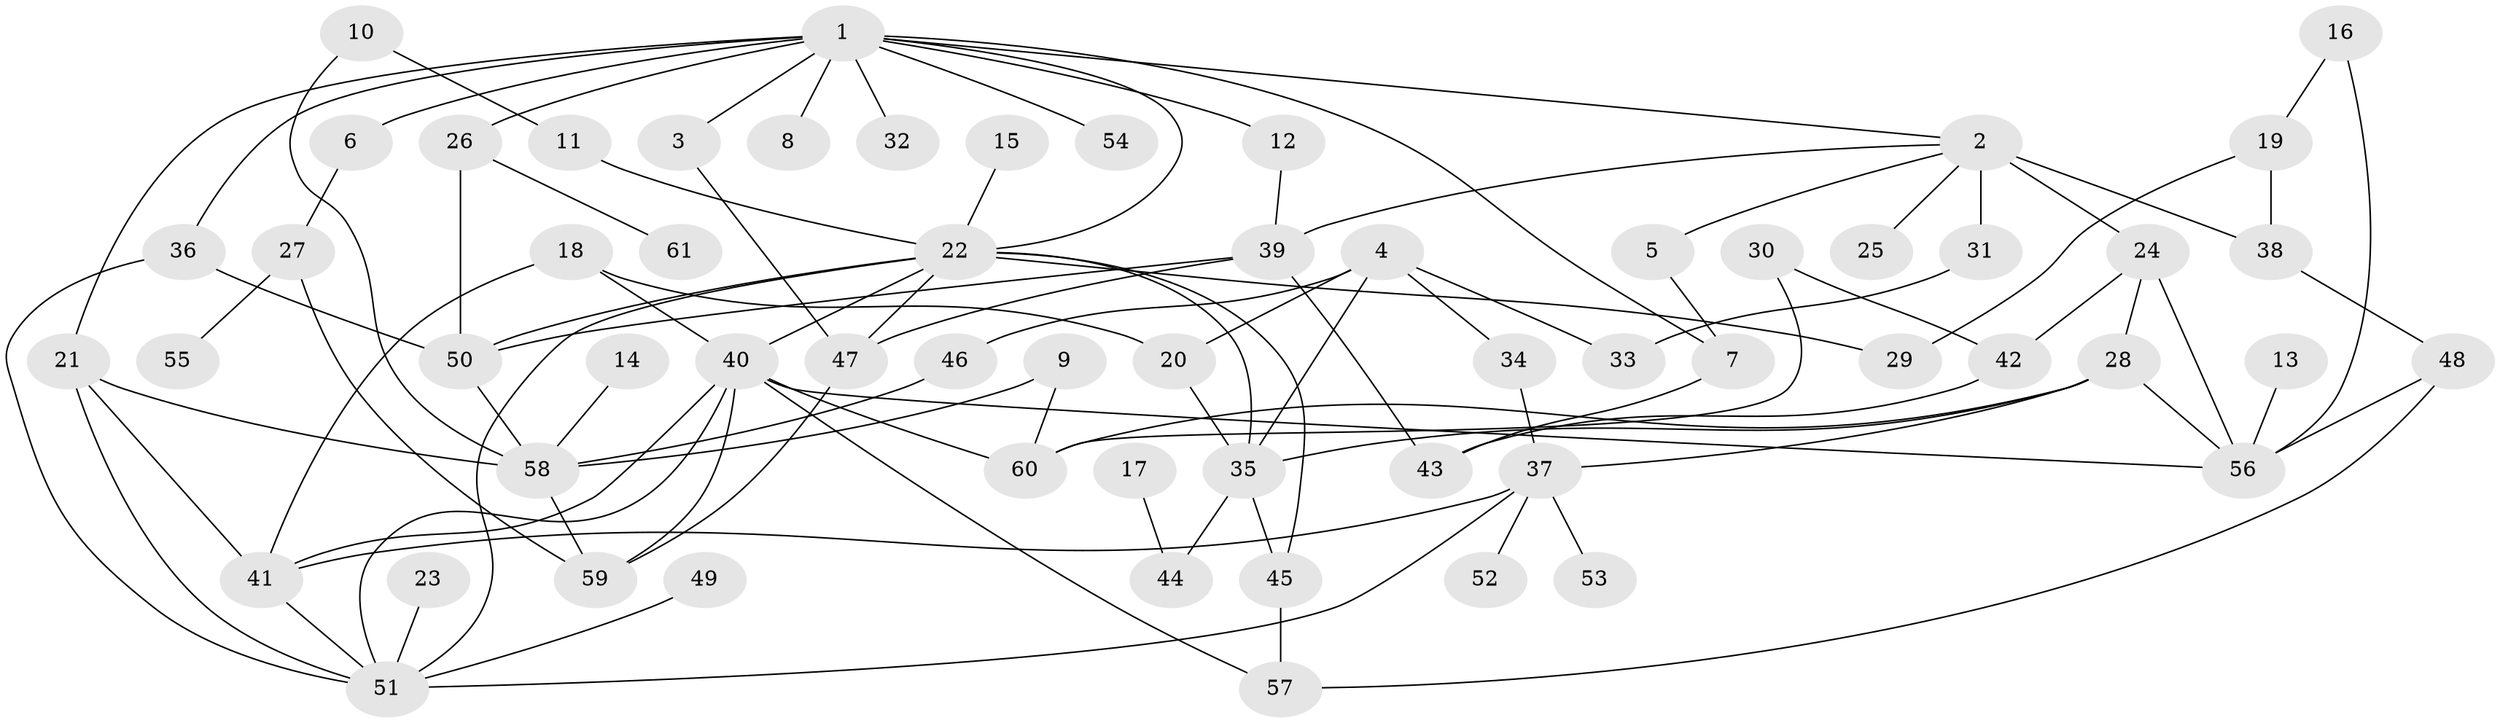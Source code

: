 // original degree distribution, {7: 0.02459016393442623, 8: 0.00819672131147541, 3: 0.22950819672131148, 2: 0.3114754098360656, 4: 0.12295081967213115, 11: 0.00819672131147541, 5: 0.040983606557377046, 6: 0.01639344262295082, 1: 0.23770491803278687}
// Generated by graph-tools (version 1.1) at 2025/49/03/09/25 03:49:25]
// undirected, 61 vertices, 99 edges
graph export_dot {
graph [start="1"]
  node [color=gray90,style=filled];
  1;
  2;
  3;
  4;
  5;
  6;
  7;
  8;
  9;
  10;
  11;
  12;
  13;
  14;
  15;
  16;
  17;
  18;
  19;
  20;
  21;
  22;
  23;
  24;
  25;
  26;
  27;
  28;
  29;
  30;
  31;
  32;
  33;
  34;
  35;
  36;
  37;
  38;
  39;
  40;
  41;
  42;
  43;
  44;
  45;
  46;
  47;
  48;
  49;
  50;
  51;
  52;
  53;
  54;
  55;
  56;
  57;
  58;
  59;
  60;
  61;
  1 -- 2 [weight=1.0];
  1 -- 3 [weight=1.0];
  1 -- 6 [weight=1.0];
  1 -- 7 [weight=1.0];
  1 -- 8 [weight=1.0];
  1 -- 12 [weight=1.0];
  1 -- 21 [weight=1.0];
  1 -- 22 [weight=1.0];
  1 -- 26 [weight=1.0];
  1 -- 32 [weight=1.0];
  1 -- 36 [weight=1.0];
  1 -- 54 [weight=1.0];
  2 -- 5 [weight=1.0];
  2 -- 24 [weight=1.0];
  2 -- 25 [weight=1.0];
  2 -- 31 [weight=3.0];
  2 -- 38 [weight=1.0];
  2 -- 39 [weight=1.0];
  3 -- 47 [weight=1.0];
  4 -- 20 [weight=1.0];
  4 -- 33 [weight=1.0];
  4 -- 34 [weight=1.0];
  4 -- 35 [weight=1.0];
  4 -- 46 [weight=1.0];
  5 -- 7 [weight=1.0];
  6 -- 27 [weight=1.0];
  7 -- 43 [weight=1.0];
  9 -- 58 [weight=1.0];
  9 -- 60 [weight=1.0];
  10 -- 11 [weight=1.0];
  10 -- 58 [weight=1.0];
  11 -- 22 [weight=1.0];
  12 -- 39 [weight=1.0];
  13 -- 56 [weight=1.0];
  14 -- 58 [weight=1.0];
  15 -- 22 [weight=1.0];
  16 -- 19 [weight=1.0];
  16 -- 56 [weight=1.0];
  17 -- 44 [weight=1.0];
  18 -- 20 [weight=1.0];
  18 -- 40 [weight=1.0];
  18 -- 41 [weight=1.0];
  19 -- 29 [weight=1.0];
  19 -- 38 [weight=1.0];
  20 -- 35 [weight=1.0];
  21 -- 41 [weight=1.0];
  21 -- 51 [weight=1.0];
  21 -- 58 [weight=1.0];
  22 -- 29 [weight=1.0];
  22 -- 35 [weight=1.0];
  22 -- 40 [weight=1.0];
  22 -- 45 [weight=1.0];
  22 -- 47 [weight=1.0];
  22 -- 50 [weight=1.0];
  22 -- 51 [weight=1.0];
  23 -- 51 [weight=1.0];
  24 -- 28 [weight=1.0];
  24 -- 42 [weight=1.0];
  24 -- 56 [weight=1.0];
  26 -- 50 [weight=1.0];
  26 -- 61 [weight=1.0];
  27 -- 55 [weight=1.0];
  27 -- 59 [weight=1.0];
  28 -- 35 [weight=1.0];
  28 -- 37 [weight=1.0];
  28 -- 56 [weight=1.0];
  28 -- 60 [weight=1.0];
  30 -- 42 [weight=1.0];
  30 -- 60 [weight=1.0];
  31 -- 33 [weight=1.0];
  34 -- 37 [weight=1.0];
  35 -- 44 [weight=1.0];
  35 -- 45 [weight=1.0];
  36 -- 50 [weight=1.0];
  36 -- 51 [weight=1.0];
  37 -- 41 [weight=1.0];
  37 -- 51 [weight=1.0];
  37 -- 52 [weight=1.0];
  37 -- 53 [weight=1.0];
  38 -- 48 [weight=1.0];
  39 -- 43 [weight=1.0];
  39 -- 47 [weight=1.0];
  39 -- 50 [weight=1.0];
  40 -- 41 [weight=1.0];
  40 -- 51 [weight=1.0];
  40 -- 56 [weight=1.0];
  40 -- 57 [weight=1.0];
  40 -- 59 [weight=1.0];
  40 -- 60 [weight=1.0];
  41 -- 51 [weight=1.0];
  42 -- 43 [weight=1.0];
  45 -- 57 [weight=1.0];
  46 -- 58 [weight=1.0];
  47 -- 59 [weight=1.0];
  48 -- 56 [weight=1.0];
  48 -- 57 [weight=1.0];
  49 -- 51 [weight=1.0];
  50 -- 58 [weight=1.0];
  58 -- 59 [weight=1.0];
}
